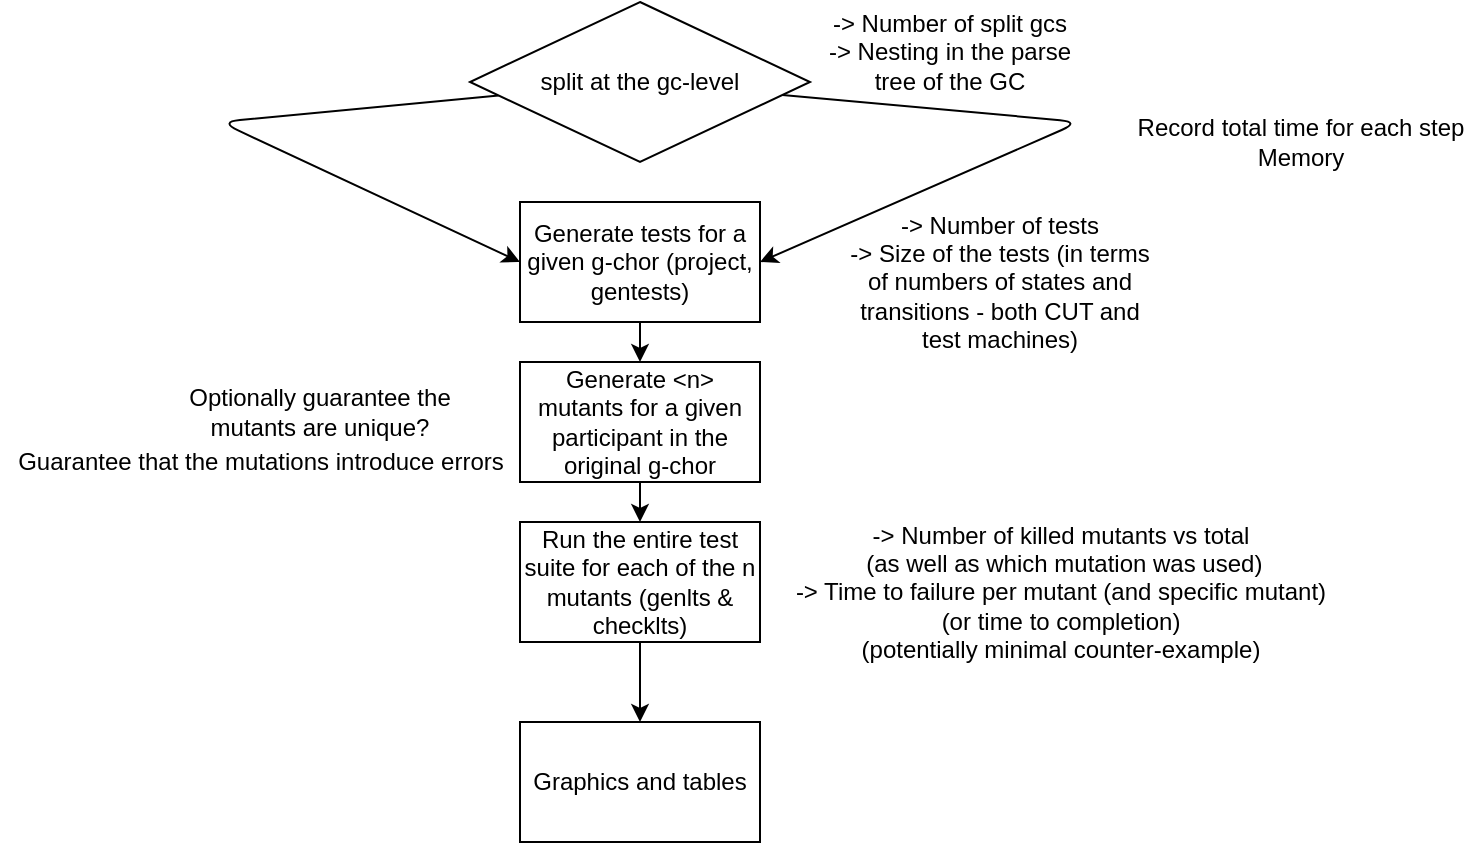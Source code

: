 <mxfile>
    <diagram id="LgqkKRXy0sBwWvTWl0ub" name="Page-1">
        <mxGraphModel dx="622" dy="452" grid="1" gridSize="10" guides="1" tooltips="1" connect="1" arrows="1" fold="1" page="1" pageScale="1" pageWidth="827" pageHeight="1169" math="0" shadow="0">
            <root>
                <mxCell id="0"/>
                <mxCell id="1" parent="0"/>
                <mxCell id="28" value="" style="edgeStyle=none;html=1;" parent="1" source="26" target="27" edge="1">
                    <mxGeometry relative="1" as="geometry"/>
                </mxCell>
                <mxCell id="26" value="Generate tests for a given g-chor (project, gentests)" style="rounded=0;whiteSpace=wrap;html=1;" parent="1" vertex="1">
                    <mxGeometry x="320" y="180" width="120" height="60" as="geometry"/>
                </mxCell>
                <mxCell id="30" value="" style="edgeStyle=none;html=1;" parent="1" source="27" target="29" edge="1">
                    <mxGeometry relative="1" as="geometry"/>
                </mxCell>
                <mxCell id="27" value="Generate &amp;lt;n&amp;gt; mutants for a given participant in the original g-chor" style="whiteSpace=wrap;html=1;rounded=0;" parent="1" vertex="1">
                    <mxGeometry x="320" y="260" width="120" height="60" as="geometry"/>
                </mxCell>
                <mxCell id="35" value="" style="edgeStyle=none;html=1;" parent="1" source="29" target="34" edge="1">
                    <mxGeometry relative="1" as="geometry"/>
                </mxCell>
                <mxCell id="29" value="Run the entire test suite for each of the n mutants (genlts &amp;amp; checklts)" style="whiteSpace=wrap;html=1;rounded=0;" parent="1" vertex="1">
                    <mxGeometry x="320" y="340" width="120" height="60" as="geometry"/>
                </mxCell>
                <mxCell id="32" style="edgeStyle=none;html=1;entryX=0;entryY=0.5;entryDx=0;entryDy=0;" parent="1" source="31" target="26" edge="1">
                    <mxGeometry relative="1" as="geometry">
                        <Array as="points">
                            <mxPoint x="170" y="140"/>
                        </Array>
                    </mxGeometry>
                </mxCell>
                <mxCell id="33" style="edgeStyle=none;html=1;entryX=1;entryY=0.5;entryDx=0;entryDy=0;" parent="1" source="31" target="26" edge="1">
                    <mxGeometry relative="1" as="geometry">
                        <mxPoint x="550" y="140" as="targetPoint"/>
                        <Array as="points">
                            <mxPoint x="600" y="140"/>
                        </Array>
                    </mxGeometry>
                </mxCell>
                <mxCell id="31" value="split at the gc-level" style="rhombus;whiteSpace=wrap;html=1;" parent="1" vertex="1">
                    <mxGeometry x="295" y="80" width="170" height="80" as="geometry"/>
                </mxCell>
                <mxCell id="34" value="Graphics and tables" style="whiteSpace=wrap;html=1;rounded=0;" parent="1" vertex="1">
                    <mxGeometry x="320" y="440" width="120" height="60" as="geometry"/>
                </mxCell>
                <mxCell id="38" value="-&amp;gt; Number of tests&lt;br&gt;-&amp;gt; Size of the tests (in terms of numbers of states and transitions - both CUT and test machines)" style="text;html=1;strokeColor=none;fillColor=none;align=center;verticalAlign=middle;whiteSpace=wrap;rounded=0;" parent="1" vertex="1">
                    <mxGeometry x="480" y="200" width="160" height="40" as="geometry"/>
                </mxCell>
                <mxCell id="39" value="-&amp;gt; Number of split gcs&lt;br&gt;-&amp;gt; Nesting in the parse tree of the GC" style="text;html=1;strokeColor=none;fillColor=none;align=center;verticalAlign=middle;whiteSpace=wrap;rounded=0;" parent="1" vertex="1">
                    <mxGeometry x="470" y="90" width="130" height="30" as="geometry"/>
                </mxCell>
                <mxCell id="40" value="Optionally guarantee the mutants are unique?" style="text;html=1;strokeColor=none;fillColor=none;align=center;verticalAlign=middle;whiteSpace=wrap;rounded=0;" parent="1" vertex="1">
                    <mxGeometry x="150" y="270" width="140" height="30" as="geometry"/>
                </mxCell>
                <mxCell id="43" value="-&amp;gt; Number of killed mutants vs total&lt;br&gt;&amp;nbsp;(as well as which mutation was used)&lt;br&gt;-&amp;gt; Time to failure per mutant (and specific mutant)&lt;br&gt;(or time to completion)&lt;br&gt;(potentially minimal counter-example)&lt;br&gt;" style="text;html=1;align=center;verticalAlign=middle;resizable=0;points=[];autosize=1;strokeColor=none;fillColor=none;" parent="1" vertex="1">
                    <mxGeometry x="450" y="340" width="280" height="70" as="geometry"/>
                </mxCell>
                <mxCell id="44" value="Record total time for each step&lt;br&gt;Memory" style="text;html=1;align=center;verticalAlign=middle;resizable=0;points=[];autosize=1;strokeColor=none;fillColor=none;" parent="1" vertex="1">
                    <mxGeometry x="620" y="135" width="180" height="30" as="geometry"/>
                </mxCell>
                <mxCell id="45" value="Guarantee that the mutations introduce errors" style="text;html=1;align=center;verticalAlign=middle;resizable=0;points=[];autosize=1;strokeColor=none;fillColor=none;" vertex="1" parent="1">
                    <mxGeometry x="60" y="300" width="260" height="20" as="geometry"/>
                </mxCell>
            </root>
        </mxGraphModel>
    </diagram>
</mxfile>